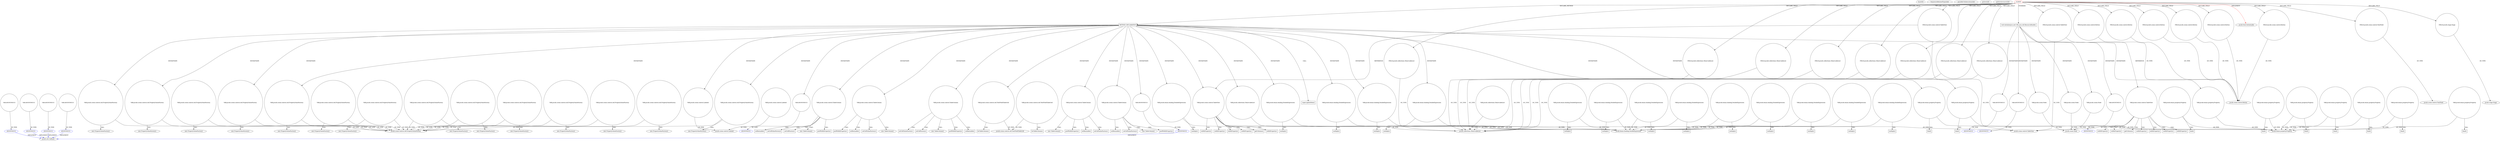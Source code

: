 digraph {
baseInfo[graphId=908,category="pattern",isAnonymous=false,possibleRelation=true]
frameworkRelatedTypesInfo[0="javafx.fxml.Initializable"]
possibleCollaborationsInfo[0="908~INSTANTIATION-~javafx.fxml.Initializable ~javafx.util.Callback ~false~true",1="908~INSTANTIATION-~javafx.fxml.Initializable ~javafx.util.Callback ~false~true",2="908~INSTANTIATION-CLIENT_METHOD_DECLARATION-~javafx.fxml.Initializable ~javafx.util.Callback ~false~true",3="908~INSTANTIATION-~javafx.fxml.Initializable ~javafx.util.Callback ~false~true",4="908~INSTANTIATION-~javafx.fxml.Initializable ~javafx.util.Callback ~false~true"]
patternInfo[frequency=2.0,patternRootClient=0]
patternInstancesInfo[0="bianconejo-CEFX~/bianconejo-CEFX/CEFX-master/src/cefx/CEPrincipalController.java~CEPrincipalController~2114",1="bianconejo-CEFX~/bianconejo-CEFX/CEFX-master/src/cefx/CECommandeController.java~CECommandeController~2084"]
508[label="javafx.util.Callback",vertexType="FRAMEWORK_INTERFACE_TYPE",isFrameworkType=false]
738[label="ANONYMOUS",vertexType="REFERENCE_ANONYMOUS_DECLARATION",isFrameworkType=false,color=blue]
1039[label="ANONYMOUS",vertexType="REFERENCE_ANONYMOUS_DECLARATION",isFrameworkType=false,color=blue]
1330[label="ANONYMOUS",vertexType="REFERENCE_ANONYMOUS_DECLARATION",isFrameworkType=false,color=blue]
530[label="ANONYMOUS",vertexType="REFERENCE_ANONYMOUS_DECLARATION",isFrameworkType=false,color=blue]
1121[label="ANONYMOUS",vertexType="REFERENCE_ANONYMOUS_DECLARATION",isFrameworkType=false,color=blue]
1329[label="VAR:ANONYMOUS",vertexType="VARIABLE_EXPRESION",isFrameworkType=false,shape=circle]
1120[label="VAR:ANONYMOUS",vertexType="VARIABLE_EXPRESION",isFrameworkType=false,shape=circle]
737[label="VAR:ANONYMOUS",vertexType="VARIABLE_EXPRESION",isFrameworkType=false,shape=circle]
1038[label="VAR:ANONYMOUS",vertexType="VARIABLE_EXPRESION",isFrameworkType=false,shape=circle]
529[label="VAR:ANONYMOUS",vertexType="VARIABLE_EXPRESION",isFrameworkType=false,shape=circle]
1297[label="METHOD_DECLARATION",vertexType="CLIENT_METHOD_DECLARATION",isFrameworkType=false,shape=box]
0[label="CLIENT",vertexType="ROOT_CLIENT_CLASS_DECLARATION",isFrameworkType=false,color=red]
25[label="FIELD:javafx.scene.control.Button",vertexType="FIELD_DECLARATION",isFrameworkType=false,shape=circle]
9[label="FIELD:javafx.scene.control.Button",vertexType="FIELD_DECLARATION",isFrameworkType=false,shape=circle]
13[label="FIELD:javafx.scene.control.Button",vertexType="FIELD_DECLARATION",isFrameworkType=false,shape=circle]
15[label="FIELD:javafx.scene.control.Button",vertexType="FIELD_DECLARATION",isFrameworkType=false,shape=circle]
11[label="FIELD:javafx.scene.control.Button",vertexType="FIELD_DECLARATION",isFrameworkType=false,shape=circle]
19[label="FIELD:javafx.scene.control.Button",vertexType="FIELD_DECLARATION",isFrameworkType=false,shape=circle]
55[label="FIELD:javafx.collections.ObservableList",vertexType="FIELD_DECLARATION",isFrameworkType=false,shape=circle]
5[label="javafx.collections.ObservableList",vertexType="FRAMEWORK_INTERFACE_TYPE",isFrameworkType=false]
27[label="FIELD:javafx.collections.ObservableList",vertexType="FIELD_DECLARATION",isFrameworkType=false,shape=circle]
49[label="FIELD:javafx.collections.ObservableList",vertexType="FIELD_DECLARATION",isFrameworkType=false,shape=circle]
57[label="FIELD:javafx.collections.ObservableList",vertexType="FIELD_DECLARATION",isFrameworkType=false,shape=circle]
53[label="FIELD:javafx.collections.ObservableList",vertexType="FIELD_DECLARATION",isFrameworkType=false,shape=circle]
59[label="FIELD:javafx.collections.ObservableList",vertexType="FIELD_DECLARATION",isFrameworkType=false,shape=circle]
35[label="FIELD:javafx.collections.ObservableList",vertexType="FIELD_DECLARATION",isFrameworkType=false,shape=circle]
4[label="FIELD:javafx.collections.ObservableList",vertexType="FIELD_DECLARATION",isFrameworkType=false,shape=circle]
61[label="void initialize(java.net.URL,java.util.ResourceBundle)",vertexType="OVERRIDING_METHOD_DECLARATION",isFrameworkType=false,shape=box]
51[label="FIELD:javafx.scene.control.TextField",vertexType="FIELD_DECLARATION",isFrameworkType=false,shape=circle]
1322[label="VAR:javafx.scene.control.cell.PropertyValueFactory",vertexType="VARIABLE_EXPRESION",isFrameworkType=false,shape=circle]
1321[label="new PropertyValueFactory()",vertexType="CONSTRUCTOR_CALL",isFrameworkType=false]
1598[label="VAR:javafx.scene.control.cell.PropertyValueFactory",vertexType="VARIABLE_EXPRESION",isFrameworkType=false,shape=circle]
1597[label="new PropertyValueFactory()",vertexType="CONSTRUCTOR_CALL",isFrameworkType=false]
1488[label="VAR:javafx.scene.control.cell.PropertyValueFactory",vertexType="VARIABLE_EXPRESION",isFrameworkType=false,shape=circle]
1487[label="new PropertyValueFactory()",vertexType="CONSTRUCTOR_CALL",isFrameworkType=false]
1526[label="VAR:javafx.scene.control.cell.PropertyValueFactory",vertexType="VARIABLE_EXPRESION",isFrameworkType=false,shape=circle]
1525[label="new PropertyValueFactory()",vertexType="CONSTRUCTOR_CALL",isFrameworkType=false]
1418[label="VAR:javafx.scene.control.cell.PropertyValueFactory",vertexType="VARIABLE_EXPRESION",isFrameworkType=false,shape=circle]
1417[label="new PropertyValueFactory()",vertexType="CONSTRUCTOR_CALL",isFrameworkType=false]
66[label="VAR:ANONYMOUS",vertexType="VARIABLE_EXPRESION",isFrameworkType=false,shape=circle]
1443[label="VAR:ANONYMOUS",vertexType="VARIABLE_EXPRESION",isFrameworkType=false,shape=circle]
89[label="VAR:ANONYMOUS",vertexType="VARIABLE_EXPRESION",isFrameworkType=false,shape=circle]
78[label="VAR:ANONYMOUS",vertexType="VARIABLE_EXPRESION",isFrameworkType=false,shape=circle]
1[label="javafx.fxml.Initializable",vertexType="FRAMEWORK_INTERFACE_TYPE",isFrameworkType=false]
52[label="javafx.scene.control.TextField",vertexType="FRAMEWORK_CLASS_TYPE",isFrameworkType=false]
1365[label="VAR:javafx.scene.control.Labeled",vertexType="VARIABLE_EXPRESION",isFrameworkType=false,shape=circle]
43[label="FIELD:javafx.scene.control.TableView",vertexType="FIELD_DECLARATION",isFrameworkType=false,shape=circle]
47[label="FIELD:javafx.scene.control.TableView",vertexType="FIELD_DECLARATION",isFrameworkType=false,shape=circle]
1481[label="VAR:javafx.scene.control.TableColumn",vertexType="VARIABLE_EXPRESION",isFrameworkType=false,shape=circle]
1480[label="new TableColumn()",vertexType="CONSTRUCTOR_CALL",isFrameworkType=false]
1701[label="prefWidthProperty()",vertexType="INSIDE_CALL",isFrameworkType=false,shape=box]
1371[label="VAR:javafx.scene.control.TableColumn",vertexType="VARIABLE_EXPRESION",isFrameworkType=false,shape=circle]
1370[label="new TableColumn()",vertexType="CONSTRUCTOR_CALL",isFrameworkType=false]
1681[label="prefWidthProperty()",vertexType="INSIDE_CALL",isFrameworkType=false,shape=box]
1591[label="VAR:javafx.scene.control.TableColumn",vertexType="VARIABLE_EXPRESION",isFrameworkType=false,shape=circle]
1590[label="new TableColumn()",vertexType="CONSTRUCTOR_CALL",isFrameworkType=false]
1721[label="prefWidthProperty()",vertexType="INSIDE_CALL",isFrameworkType=false,shape=box]
1317[label="VAR:javafx.scene.control.TableColumn",vertexType="VARIABLE_EXPRESION",isFrameworkType=false,shape=circle]
1316[label="new TableColumn()",vertexType="CONSTRUCTOR_CALL",isFrameworkType=false]
1691[label="prefWidthProperty()",vertexType="INSIDE_CALL",isFrameworkType=false,shape=box]
1627[label="VAR:javafx.scene.control.TableColumn",vertexType="VARIABLE_EXPRESION",isFrameworkType=false,shape=circle]
1626[label="new TableColumn()",vertexType="CONSTRUCTOR_CALL",isFrameworkType=false]
1731[label="prefWidthProperty()",vertexType="INSIDE_CALL",isFrameworkType=false,shape=box]
1336[label="super.updateItem()",vertexType="SUPER_CALL",isFrameworkType=false,shape=box]
1484[label="setResizable()",vertexType="INSIDE_CALL",isFrameworkType=false,shape=box]
1374[label="setResizable()",vertexType="INSIDE_CALL",isFrameworkType=false,shape=box]
1630[label="setResizable()",vertexType="INSIDE_CALL",isFrameworkType=false,shape=box]
1594[label="setResizable()",vertexType="INSIDE_CALL",isFrameworkType=false,shape=box]
1325[label="setResizable()",vertexType="INSIDE_CALL",isFrameworkType=false,shape=box]
413[label="javafx.scene.control.cell.PropertyValueFactory",vertexType="FRAMEWORK_CLASS_TYPE",isFrameworkType=false]
1115[label="VAR:javafx.scene.control.cell.PropertyValueFactory",vertexType="VARIABLE_EXPRESION",isFrameworkType=false,shape=circle]
1114[label="new PropertyValueFactory()",vertexType="CONSTRUCTOR_CALL",isFrameworkType=false]
781[label="VAR:javafx.scene.control.cell.PropertyValueFactory",vertexType="VARIABLE_EXPRESION",isFrameworkType=false,shape=circle]
780[label="new PropertyValueFactory()",vertexType="CONSTRUCTOR_CALL",isFrameworkType=false]
412[label="VAR:javafx.scene.control.cell.PropertyValueFactory",vertexType="VARIABLE_EXPRESION",isFrameworkType=false,shape=circle]
411[label="new PropertyValueFactory()",vertexType="CONSTRUCTOR_CALL",isFrameworkType=false]
863[label="VAR:javafx.scene.control.cell.PropertyValueFactory",vertexType="VARIABLE_EXPRESION",isFrameworkType=false,shape=circle]
862[label="new PropertyValueFactory()",vertexType="CONSTRUCTOR_CALL",isFrameworkType=false]
574[label="VAR:javafx.scene.control.cell.PropertyValueFactory",vertexType="VARIABLE_EXPRESION",isFrameworkType=false,shape=circle]
573[label="new PropertyValueFactory()",vertexType="CONSTRUCTOR_CALL",isFrameworkType=false]
827[label="VAR:javafx.scene.control.cell.PropertyValueFactory",vertexType="VARIABLE_EXPRESION",isFrameworkType=false,shape=circle]
826[label="new PropertyValueFactory()",vertexType="CONSTRUCTOR_CALL",isFrameworkType=false]
458[label="VAR:javafx.scene.control.cell.PropertyValueFactory",vertexType="VARIABLE_EXPRESION",isFrameworkType=false,shape=circle]
457[label="new PropertyValueFactory()",vertexType="CONSTRUCTOR_CALL",isFrameworkType=false]
965[label="VAR:javafx.scene.control.cell.PropertyValueFactory",vertexType="VARIABLE_EXPRESION",isFrameworkType=false,shape=circle]
964[label="new PropertyValueFactory()",vertexType="CONSTRUCTOR_CALL",isFrameworkType=false]
494[label="VAR:javafx.scene.control.cell.PropertyValueFactory",vertexType="VARIABLE_EXPRESION",isFrameworkType=false,shape=circle]
493[label="new PropertyValueFactory()",vertexType="CONSTRUCTOR_CALL",isFrameworkType=false]
602[label="VAR:javafx.collections.ObservableList",vertexType="VARIABLE_EXPRESION",isFrameworkType=false,shape=circle]
1662[label="VAR:javafx.collections.ObservableList",vertexType="VARIABLE_EXPRESION",isFrameworkType=false,shape=circle]
90[label="ANONYMOUS",vertexType="REFERENCE_ANONYMOUS_DECLARATION",isFrameworkType=false,color=blue]
1444[label="ANONYMOUS",vertexType="REFERENCE_ANONYMOUS_DECLARATION",isFrameworkType=false,color=blue]
67[label="ANONYMOUS",vertexType="REFERENCE_ANONYMOUS_DECLARATION",isFrameworkType=false,color=blue]
79[label="ANONYMOUS",vertexType="REFERENCE_ANONYMOUS_DECLARATION",isFrameworkType=false,color=blue]
44[label="javafx.scene.control.TableView",vertexType="FRAMEWORK_CLASS_TYPE",isFrameworkType=false]
1632[label="setCellValueFactory()",vertexType="INSIDE_CALL",isFrameworkType=false,shape=box]
1376[label="setCellValueFactory()",vertexType="INSIDE_CALL",isFrameworkType=false,shape=box]
1596[label="setCellValueFactory()",vertexType="INSIDE_CALL",isFrameworkType=false,shape=box]
1486[label="setCellValueFactory()",vertexType="INSIDE_CALL",isFrameworkType=false,shape=box]
1320[label="setCellValueFactory()",vertexType="INSIDE_CALL",isFrameworkType=false,shape=box]
1692[label="VAR:javafx.beans.binding.DoubleExpression",vertexType="VARIABLE_EXPRESION",isFrameworkType=false,shape=circle]
1693[label="multiply()",vertexType="INSIDE_CALL",isFrameworkType=false,shape=box]
619[label="javafx.beans.binding.DoubleExpression",vertexType="FRAMEWORK_CLASS_TYPE",isFrameworkType=false]
1672[label="VAR:javafx.beans.binding.DoubleExpression",vertexType="VARIABLE_EXPRESION",isFrameworkType=false,shape=circle]
1673[label="multiply()",vertexType="INSIDE_CALL",isFrameworkType=false,shape=box]
1264[label="VAR:javafx.beans.binding.DoubleExpression",vertexType="VARIABLE_EXPRESION",isFrameworkType=false,shape=circle]
1265[label="multiply()",vertexType="INSIDE_CALL",isFrameworkType=false,shape=box]
1722[label="VAR:javafx.beans.binding.DoubleExpression",vertexType="VARIABLE_EXPRESION",isFrameworkType=false,shape=circle]
1723[label="multiply()",vertexType="INSIDE_CALL",isFrameworkType=false,shape=box]
1732[label="VAR:javafx.beans.binding.DoubleExpression",vertexType="VARIABLE_EXPRESION",isFrameworkType=false,shape=circle]
1733[label="multiply()",vertexType="INSIDE_CALL",isFrameworkType=false,shape=box]
1682[label="VAR:javafx.beans.binding.DoubleExpression",vertexType="VARIABLE_EXPRESION",isFrameworkType=false,shape=circle]
1683[label="multiply()",vertexType="INSIDE_CALL",isFrameworkType=false,shape=box]
1276[label="VAR:javafx.beans.binding.DoubleExpression",vertexType="VARIABLE_EXPRESION",isFrameworkType=false,shape=circle]
1277[label="multiply()",vertexType="INSIDE_CALL",isFrameworkType=false,shape=box]
647[label="VAR:javafx.beans.binding.DoubleExpression",vertexType="VARIABLE_EXPRESION",isFrameworkType=false,shape=circle]
648[label="multiply()",vertexType="INSIDE_CALL",isFrameworkType=false,shape=box]
657[label="VAR:javafx.beans.binding.DoubleExpression",vertexType="VARIABLE_EXPRESION",isFrameworkType=false,shape=circle]
658[label="multiply()",vertexType="INSIDE_CALL",isFrameworkType=false,shape=box]
637[label="VAR:javafx.beans.binding.DoubleExpression",vertexType="VARIABLE_EXPRESION",isFrameworkType=false,shape=circle]
638[label="multiply()",vertexType="INSIDE_CALL",isFrameworkType=false,shape=box]
1240[label="VAR:javafx.beans.binding.DoubleExpression",vertexType="VARIABLE_EXPRESION",isFrameworkType=false,shape=circle]
1241[label="multiply()",vertexType="INSIDE_CALL",isFrameworkType=false,shape=box]
1288[label="VAR:javafx.beans.binding.DoubleExpression",vertexType="VARIABLE_EXPRESION",isFrameworkType=false,shape=circle]
1289[label="multiply()",vertexType="INSIDE_CALL",isFrameworkType=false,shape=box]
1252[label="VAR:javafx.beans.binding.DoubleExpression",vertexType="VARIABLE_EXPRESION",isFrameworkType=false,shape=circle]
1253[label="multiply()",vertexType="INSIDE_CALL",isFrameworkType=false,shape=box]
617[label="VAR:javafx.beans.binding.DoubleExpression",vertexType="VARIABLE_EXPRESION",isFrameworkType=false,shape=circle]
618[label="multiply()",vertexType="INSIDE_CALL",isFrameworkType=false,shape=box]
41[label="FIELD:javafx.stage.Stage",vertexType="FIELD_DECLARATION",isFrameworkType=false,shape=circle]
42[label="javafx.stage.Stage",vertexType="FRAMEWORK_CLASS_TYPE",isFrameworkType=false]
10[label="javafx.scene.control.Button",vertexType="FRAMEWORK_CLASS_TYPE",isFrameworkType=false]
85[label="VAR:javafx.scene.Node",vertexType="VARIABLE_EXPRESION",isFrameworkType=false,shape=circle]
64[label="javafx.scene.Node",vertexType="FRAMEWORK_CLASS_TYPE",isFrameworkType=false]
74[label="VAR:javafx.scene.Node",vertexType="VARIABLE_EXPRESION",isFrameworkType=false,shape=circle]
62[label="VAR:javafx.scene.Node",vertexType="VARIABLE_EXPRESION",isFrameworkType=false,shape=circle]
1601[label="setCellFactory()",vertexType="INSIDE_CALL",isFrameworkType=false,shape=box]
1491[label="setCellFactory()",vertexType="INSIDE_CALL",isFrameworkType=false,shape=box]
523[label="javafx.scene.control.Labeled",vertexType="FRAMEWORK_CLASS_TYPE",isFrameworkType=false]
521[label="VAR:javafx.scene.control.Labeled",vertexType="VARIABLE_EXPRESION",isFrameworkType=false,shape=circle]
1304[label="VAR:javafx.scene.control.TableView",vertexType="VARIABLE_EXPRESION",isFrameworkType=false,shape=circle]
1716[label="widthProperty()",vertexType="INSIDE_CALL",isFrameworkType=false,shape=box]
1706[label="widthProperty()",vertexType="INSIDE_CALL",isFrameworkType=false,shape=box]
1746[label="widthProperty()",vertexType="INSIDE_CALL",isFrameworkType=false,shape=box]
1736[label="widthProperty()",vertexType="INSIDE_CALL",isFrameworkType=false,shape=box]
1696[label="widthProperty()",vertexType="INSIDE_CALL",isFrameworkType=false,shape=box]
1666[label="getColumns()",vertexType="INSIDE_CALL",isFrameworkType=false,shape=box]
552[label="VAR:javafx.scene.control.TableView",vertexType="VARIABLE_EXPRESION",isFrameworkType=false,shape=circle]
661[label="widthProperty()",vertexType="INSIDE_CALL",isFrameworkType=false,shape=box]
641[label="widthProperty()",vertexType="INSIDE_CALL",isFrameworkType=false,shape=box]
651[label="widthProperty()",vertexType="INSIDE_CALL",isFrameworkType=false,shape=box]
621[label="widthProperty()",vertexType="INSIDE_CALL",isFrameworkType=false,shape=box]
611[label="widthProperty()",vertexType="INSIDE_CALL",isFrameworkType=false,shape=box]
631[label="widthProperty()",vertexType="INSIDE_CALL",isFrameworkType=false,shape=box]
606[label="getColumns()",vertexType="INSIDE_CALL",isFrameworkType=false,shape=box]
1382[label="VAR:javafx.scene.control.cell.TextFieldTableCell",vertexType="VARIABLE_EXPRESION",isFrameworkType=false,shape=circle]
428[label="javafx.scene.control.cell.TextFieldTableCell",vertexType="FRAMEWORK_CLASS_TYPE",isFrameworkType=false]
1493[label="forTableColumn()",vertexType="INSIDE_CALL",isFrameworkType=false,shape=box]
426[label="VAR:javafx.scene.control.cell.TextFieldTableCell",vertexType="VARIABLE_EXPRESION",isFrameworkType=false,shape=circle]
463[label="forTableColumn()",vertexType="INSIDE_CALL",isFrameworkType=false,shape=box]
1687[label="VAR:javafx.beans.property.Property",vertexType="VARIABLE_EXPRESION",isFrameworkType=false,shape=circle]
614[label="javafx.beans.property.Property",vertexType="FRAMEWORK_INTERFACE_TYPE",isFrameworkType=false]
1688[label="bind()",vertexType="INSIDE_CALL",isFrameworkType=false,shape=box]
612[label="VAR:javafx.beans.property.Property",vertexType="VARIABLE_EXPRESION",isFrameworkType=false,shape=circle]
613[label="bind()",vertexType="INSIDE_CALL",isFrameworkType=false,shape=box]
1223[label="VAR:javafx.beans.property.Property",vertexType="VARIABLE_EXPRESION",isFrameworkType=false,shape=circle]
1224[label="bind()",vertexType="INSIDE_CALL",isFrameworkType=false,shape=box]
1283[label="VAR:javafx.beans.property.Property",vertexType="VARIABLE_EXPRESION",isFrameworkType=false,shape=circle]
1284[label="bind()",vertexType="INSIDE_CALL",isFrameworkType=false,shape=box]
1199[label="VAR:javafx.beans.property.Property",vertexType="VARIABLE_EXPRESION",isFrameworkType=false,shape=circle]
1200[label="bind()",vertexType="INSIDE_CALL",isFrameworkType=false,shape=box]
1211[label="VAR:javafx.beans.property.Property",vertexType="VARIABLE_EXPRESION",isFrameworkType=false,shape=circle]
1212[label="bind()",vertexType="INSIDE_CALL",isFrameworkType=false,shape=box]
622[label="VAR:javafx.beans.property.Property",vertexType="VARIABLE_EXPRESION",isFrameworkType=false,shape=circle]
623[label="bind()",vertexType="INSIDE_CALL",isFrameworkType=false,shape=box]
1697[label="VAR:javafx.beans.property.Property",vertexType="VARIABLE_EXPRESION",isFrameworkType=false,shape=circle]
1698[label="bind()",vertexType="INSIDE_CALL",isFrameworkType=false,shape=box]
1247[label="VAR:javafx.beans.property.Property",vertexType="VARIABLE_EXPRESION",isFrameworkType=false,shape=circle]
1248[label="bind()",vertexType="INSIDE_CALL",isFrameworkType=false,shape=box]
1677[label="VAR:javafx.beans.property.Property",vertexType="VARIABLE_EXPRESION",isFrameworkType=false,shape=circle]
1598->1597[label="CALL"]
552->44[label="OF_TYPE"]
552->651[label="CALL"]
1297->1304[label="INSTANTIATE"]
89->90[label="OF_TYPE"]
1297->1365[label="INSTANTIATE"]
1481->1491[label="CALL"]
1672->619[label="OF_TYPE"]
622->623[label="CALL"]
1627->1632[label="CALL"]
1304->1736[label="CALL"]
1247->1248[label="CALL"]
1223->614[label="OF_TYPE"]
0->47[label="DECLARE_FIELD"]
1371->1376[label="CALL"]
1591->1596[label="CALL"]
1297->1329[label="INSTANTIATE"]
1297->1418[label="INSTANTIATE"]
1283->614[label="OF_TYPE"]
1418->413[label="OF_TYPE"]
1627->1630[label="CALL"]
1038->1039[label="OF_TYPE"]
0->19[label="DECLARE_FIELD"]
0->25[label="DECLARE_FIELD"]
1297->1371[label="INSTANTIATE"]
1481->1484[label="CALL"]
617->619[label="OF_TYPE"]
51->52[label="OF_TYPE"]
1288->619[label="OF_TYPE"]
1199->1200[label="CALL"]
1672->1673[label="CALL"]
612->614[label="OF_TYPE"]
1211->1212[label="CALL"]
1297->1677[label="INSTANTIATE"]
647->619[label="OF_TYPE"]
1297->1627[label="INSTANTIATE"]
552->661[label="CALL"]
1297->1591[label="INSTANTIATE"]
1240->619[label="OF_TYPE"]
1418->1417[label="CALL"]
9->10[label="OF_TYPE"]
57->5[label="OF_TYPE"]
617->618[label="CALL"]
1276->619[label="OF_TYPE"]
637->619[label="OF_TYPE"]
0->59[label="DECLARE_FIELD"]
1288->1289[label="CALL"]
1304->1666[label="CALL"]
1687->614[label="OF_TYPE"]
521->523[label="OF_TYPE"]
0->53[label="DECLARE_FIELD"]
1211->614[label="OF_TYPE"]
1687->1688[label="CALL"]
1297->1317[label="INSTANTIATE"]
1322->413[label="OF_TYPE"]
0->55[label="DECLARE_FIELD"]
0->1[label="IMPLEMENT",color=red]
637->638[label="CALL"]
552->631[label="CALL"]
61->62[label="INSTANTIATE"]
0->49[label="DECLARE_FIELD"]
622->614[label="OF_TYPE"]
0->11[label="DECLARE_FIELD"]
49->5[label="OF_TYPE"]
15->10[label="OF_TYPE"]
0->13[label="DECLARE_FIELD"]
1322->1321[label="CALL"]
1297->1687[label="INSTANTIATE"]
1526->1525[label="CALL"]
781->780[label="CALL"]
1697->614[label="OF_TYPE"]
1329->1330[label="OF_TYPE"]
55->5[label="OF_TYPE"]
1283->1284[label="CALL"]
1039->508[label="IMPLEMENT",color=blue]
1330->508[label="IMPLEMENT",color=blue]
612->613[label="CALL"]
412->411[label="CALL"]
1443->1444[label="OF_TYPE"]
1297->1692[label="INSTANTIATE"]
1223->1224[label="CALL"]
574->413[label="OF_TYPE"]
41->42[label="OF_TYPE"]
458->457[label="CALL"]
1297->1443[label="INSTANTIATE"]
13->10[label="OF_TYPE"]
43->1304[label="REFERENCE"]
657->619[label="OF_TYPE"]
0->57[label="DECLARE_FIELD"]
61->78[label="INSTANTIATE"]
61->89[label="INSTANTIATE"]
426->428[label="OF_TYPE"]
1732->1733[label="CALL"]
657->658[label="CALL"]
1692->619[label="OF_TYPE"]
1481->1480[label="CALL"]
1304->1716[label="CALL"]
458->413[label="OF_TYPE"]
1297->1662[label="INSTANTIATE"]
1371->1374[label="CALL"]
66->67[label="OF_TYPE"]
647->648[label="CALL"]
1365->523[label="OF_TYPE"]
1252->619[label="OF_TYPE"]
1382->1493[label="CALL"]
552->611[label="CALL"]
1732->619[label="OF_TYPE"]
1591->1721[label="CALL"]
1199->614[label="OF_TYPE"]
1304->1706[label="CALL"]
0->15[label="DECLARE_FIELD"]
0->27[label="DECLARE_FIELD"]
11->10[label="OF_TYPE"]
1304->1696[label="CALL"]
0->4[label="DECLARE_FIELD"]
61->66[label="INSTANTIATE"]
1317->1325[label="CALL"]
78->79[label="OF_TYPE"]
1317->1316[label="CALL"]
1697->1698[label="CALL"]
1304->1746[label="CALL"]
1297->1488[label="INSTANTIATE"]
35->5[label="OF_TYPE"]
1276->1277[label="CALL"]
61->85[label="INSTANTIATE"]
574->573[label="CALL"]
781->413[label="OF_TYPE"]
1297->1322[label="INSTANTIATE"]
47->44[label="OF_TYPE"]
1297->1481[label="INSTANTIATE"]
61->74[label="INSTANTIATE"]
27->5[label="OF_TYPE"]
1304->44[label="OF_TYPE"]
1722->1723[label="CALL"]
1481->1486[label="CALL"]
1264->1265[label="CALL"]
1297->1672[label="INSTANTIATE"]
1297->1732[label="INSTANTIATE"]
1598->413[label="OF_TYPE"]
1297->1722[label="INSTANTIATE"]
25->10[label="OF_TYPE"]
494->413[label="OF_TYPE"]
1264->619[label="OF_TYPE"]
1677->614[label="OF_TYPE"]
863->862[label="CALL"]
4->5[label="OF_TYPE"]
43->44[label="OF_TYPE"]
1371->1681[label="CALL"]
0->9[label="DECLARE_FIELD"]
1121->508[label="IMPLEMENT",color=blue]
1488->413[label="OF_TYPE"]
1692->1693[label="CALL"]
1526->413[label="OF_TYPE"]
965->413[label="OF_TYPE"]
59->5[label="OF_TYPE"]
738->508[label="IMPLEMENT",color=blue]
0->51[label="DECLARE_FIELD"]
53->5[label="OF_TYPE"]
1247->614[label="OF_TYPE"]
494->493[label="CALL"]
0->43[label="DECLARE_FIELD"]
0->41[label="DECLARE_FIELD"]
529->530[label="OF_TYPE"]
1591->1594[label="CALL"]
1115->1114[label="CALL"]
1722->619[label="OF_TYPE"]
1382->428[label="OF_TYPE"]
85->64[label="OF_TYPE"]
19->10[label="OF_TYPE"]
74->64[label="OF_TYPE"]
0->35[label="DECLARE_FIELD"]
1662->5[label="OF_TYPE"]
1297->1526[label="INSTANTIATE"]
412->413[label="OF_TYPE"]
863->413[label="OF_TYPE"]
1317->1320[label="CALL"]
47->552[label="REFERENCE"]
1297->1336[label="CALL"]
1297->1598[label="INSTANTIATE"]
1240->1241[label="CALL"]
552->641[label="CALL"]
1120->1121[label="OF_TYPE"]
1297->1382[label="INSTANTIATE"]
1252->1253[label="CALL"]
426->463[label="CALL"]
965->964[label="CALL"]
1317->1691[label="CALL"]
1115->413[label="OF_TYPE"]
1297->1682[label="INSTANTIATE"]
552->621[label="CALL"]
1488->1487[label="CALL"]
1682->619[label="OF_TYPE"]
602->5[label="OF_TYPE"]
827->413[label="OF_TYPE"]
1591->1601[label="CALL"]
0->1297[label="DECLARE_METHOD"]
530->508[label="IMPLEMENT",color=blue]
62->64[label="OF_TYPE"]
1371->1370[label="CALL"]
1627->1731[label="CALL"]
0->61[label="OVERRIDE"]
1297->1697[label="INSTANTIATE"]
1591->1590[label="CALL"]
1627->1626[label="CALL"]
737->738[label="OF_TYPE"]
1682->1683[label="CALL"]
1481->1701[label="CALL"]
827->826[label="CALL"]
552->606[label="CALL"]
}
